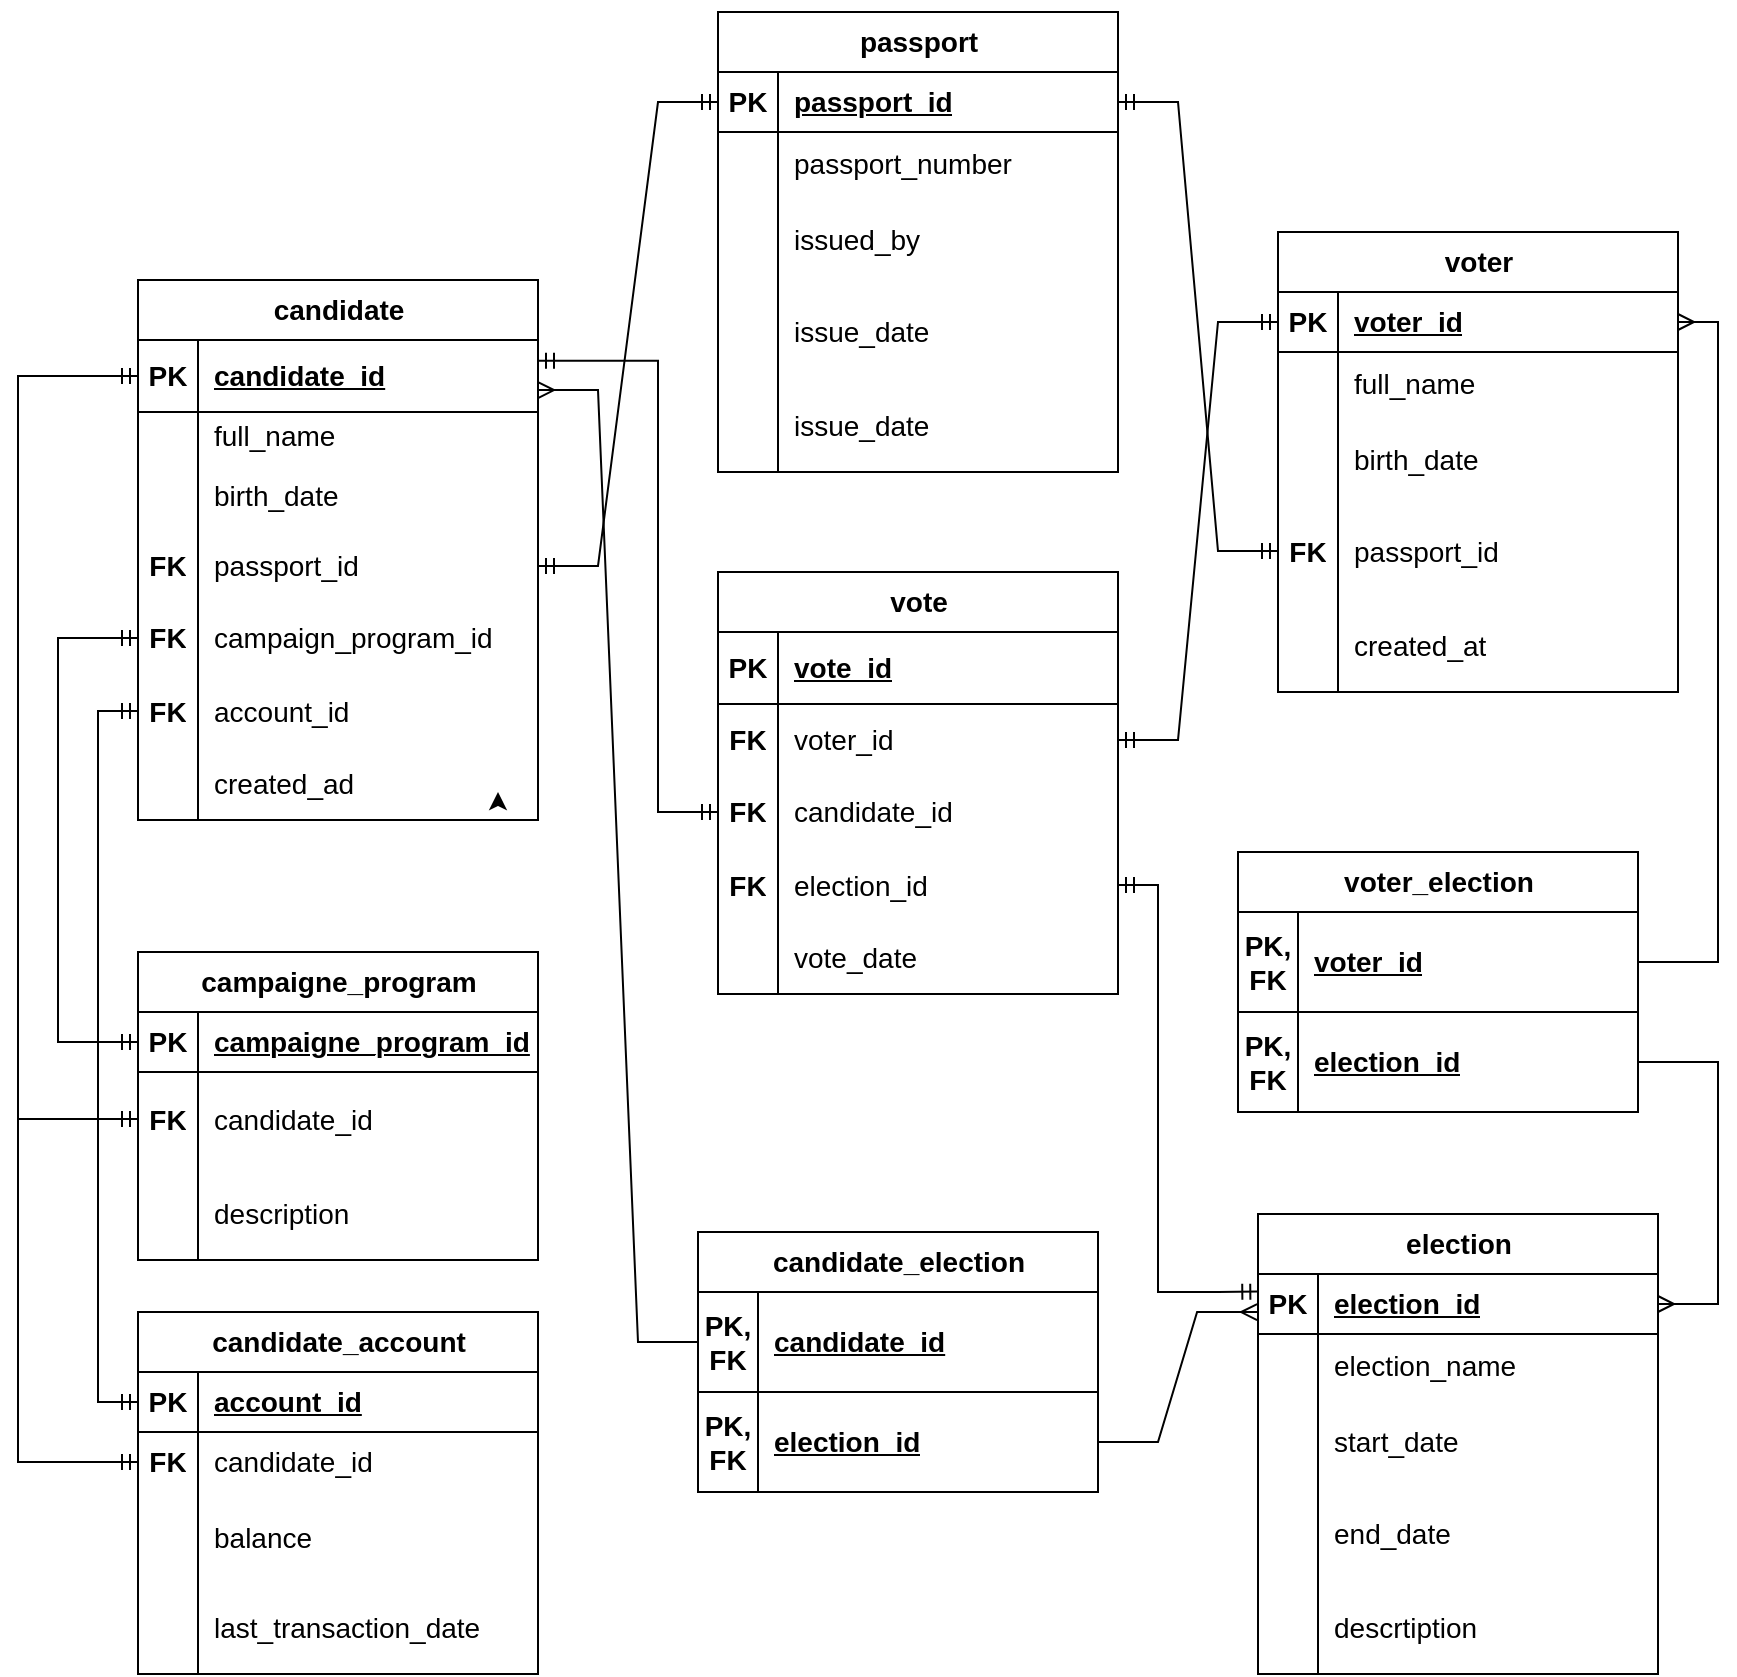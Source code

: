 <mxfile version="24.7.17">
  <diagram id="R2lEEEUBdFMjLlhIrx00" name="Page-1">
    <mxGraphModel dx="660" dy="2021" grid="1" gridSize="10" guides="1" tooltips="1" connect="1" arrows="1" fold="1" page="1" pageScale="1" pageWidth="850" pageHeight="1100" math="0" shadow="0" extFonts="Permanent Marker^https://fonts.googleapis.com/css?family=Permanent+Marker">
      <root>
        <mxCell id="0" />
        <mxCell id="1" parent="0" />
        <mxCell id="mMuU6AeCFljT9v9YqjPp-1" value="&lt;p&gt;&lt;font face=&quot;Helvetica&quot; style=&quot;font-size: 14px;&quot;&gt;passport&lt;/font&gt;&lt;/p&gt;" style="shape=table;startSize=30;container=1;collapsible=1;childLayout=tableLayout;fixedRows=0;rowLines=0;fontStyle=1;align=center;resizeLast=1;html=1;movable=1;resizable=1;rotatable=1;deletable=1;editable=1;locked=0;connectable=1;" vertex="1" parent="1">
          <mxGeometry x="370" y="-10" width="200" height="230" as="geometry" />
        </mxCell>
        <mxCell id="mMuU6AeCFljT9v9YqjPp-2" value="" style="shape=tableRow;horizontal=0;startSize=0;swimlaneHead=0;swimlaneBody=0;fillColor=none;collapsible=0;dropTarget=0;points=[[0,0.5],[1,0.5]];portConstraint=eastwest;top=0;left=0;right=0;bottom=1;movable=1;resizable=1;rotatable=1;deletable=1;editable=1;locked=0;connectable=1;" vertex="1" parent="mMuU6AeCFljT9v9YqjPp-1">
          <mxGeometry y="30" width="200" height="30" as="geometry" />
        </mxCell>
        <mxCell id="mMuU6AeCFljT9v9YqjPp-3" value="&lt;font style=&quot;font-size: 14px;&quot;&gt;PK&lt;/font&gt;" style="shape=partialRectangle;connectable=1;fillColor=none;top=0;left=0;bottom=0;right=0;fontStyle=1;overflow=hidden;whiteSpace=wrap;html=1;movable=1;resizable=1;rotatable=1;deletable=1;editable=1;locked=0;" vertex="1" parent="mMuU6AeCFljT9v9YqjPp-2">
          <mxGeometry width="30" height="30" as="geometry">
            <mxRectangle width="30" height="30" as="alternateBounds" />
          </mxGeometry>
        </mxCell>
        <mxCell id="mMuU6AeCFljT9v9YqjPp-4" value="&lt;font style=&quot;font-size: 14px;&quot;&gt;passport_id&lt;/font&gt;" style="shape=partialRectangle;connectable=1;fillColor=none;top=0;left=0;bottom=0;right=0;align=left;spacingLeft=6;fontStyle=5;overflow=hidden;whiteSpace=wrap;html=1;movable=1;resizable=1;rotatable=1;deletable=1;editable=1;locked=0;" vertex="1" parent="mMuU6AeCFljT9v9YqjPp-2">
          <mxGeometry x="30" width="170" height="30" as="geometry">
            <mxRectangle width="170" height="30" as="alternateBounds" />
          </mxGeometry>
        </mxCell>
        <mxCell id="mMuU6AeCFljT9v9YqjPp-5" value="" style="shape=tableRow;horizontal=0;startSize=0;swimlaneHead=0;swimlaneBody=0;fillColor=none;collapsible=0;dropTarget=0;points=[[0,0.5],[1,0.5]];portConstraint=eastwest;top=0;left=0;right=0;bottom=0;movable=1;resizable=1;rotatable=1;deletable=1;editable=1;locked=0;connectable=1;" vertex="1" parent="mMuU6AeCFljT9v9YqjPp-1">
          <mxGeometry y="60" width="200" height="31" as="geometry" />
        </mxCell>
        <mxCell id="mMuU6AeCFljT9v9YqjPp-6" value="" style="shape=partialRectangle;connectable=1;fillColor=none;top=0;left=0;bottom=0;right=0;editable=1;overflow=hidden;whiteSpace=wrap;html=1;movable=1;resizable=1;rotatable=1;deletable=1;locked=0;" vertex="1" parent="mMuU6AeCFljT9v9YqjPp-5">
          <mxGeometry width="30" height="31" as="geometry">
            <mxRectangle width="30" height="31" as="alternateBounds" />
          </mxGeometry>
        </mxCell>
        <mxCell id="mMuU6AeCFljT9v9YqjPp-7" value="&lt;font style=&quot;font-size: 14px;&quot;&gt;passport_number&lt;/font&gt;" style="shape=partialRectangle;connectable=1;fillColor=none;top=0;left=0;bottom=0;right=0;align=left;spacingLeft=6;overflow=hidden;whiteSpace=wrap;html=1;movable=1;resizable=1;rotatable=1;deletable=1;editable=1;locked=0;" vertex="1" parent="mMuU6AeCFljT9v9YqjPp-5">
          <mxGeometry x="30" width="170" height="31" as="geometry">
            <mxRectangle width="170" height="31" as="alternateBounds" />
          </mxGeometry>
        </mxCell>
        <mxCell id="mMuU6AeCFljT9v9YqjPp-8" value="" style="shape=tableRow;horizontal=0;startSize=0;swimlaneHead=0;swimlaneBody=0;fillColor=none;collapsible=0;dropTarget=0;points=[[0,0.5],[1,0.5]];portConstraint=eastwest;top=0;left=0;right=0;bottom=0;movable=1;resizable=1;rotatable=1;deletable=1;editable=1;locked=0;connectable=1;" vertex="1" parent="mMuU6AeCFljT9v9YqjPp-1">
          <mxGeometry y="91" width="200" height="45" as="geometry" />
        </mxCell>
        <mxCell id="mMuU6AeCFljT9v9YqjPp-9" value="" style="shape=partialRectangle;connectable=1;fillColor=none;top=0;left=0;bottom=0;right=0;editable=1;overflow=hidden;whiteSpace=wrap;html=1;movable=1;resizable=1;rotatable=1;deletable=1;locked=0;" vertex="1" parent="mMuU6AeCFljT9v9YqjPp-8">
          <mxGeometry width="30" height="45" as="geometry">
            <mxRectangle width="30" height="45" as="alternateBounds" />
          </mxGeometry>
        </mxCell>
        <mxCell id="mMuU6AeCFljT9v9YqjPp-10" value="&lt;font style=&quot;font-size: 14px;&quot;&gt;issued_by&lt;/font&gt;" style="shape=partialRectangle;connectable=1;fillColor=none;top=0;left=0;bottom=0;right=0;align=left;spacingLeft=6;overflow=hidden;whiteSpace=wrap;html=1;movable=1;resizable=1;rotatable=1;deletable=1;editable=1;locked=0;" vertex="1" parent="mMuU6AeCFljT9v9YqjPp-8">
          <mxGeometry x="30" width="170" height="45" as="geometry">
            <mxRectangle width="170" height="45" as="alternateBounds" />
          </mxGeometry>
        </mxCell>
        <mxCell id="mMuU6AeCFljT9v9YqjPp-11" value="" style="shape=tableRow;horizontal=0;startSize=0;swimlaneHead=0;swimlaneBody=0;fillColor=none;collapsible=0;dropTarget=0;points=[[0,0.5],[1,0.5]];portConstraint=eastwest;top=0;left=0;right=0;bottom=0;movable=1;resizable=1;rotatable=1;deletable=1;editable=1;locked=0;connectable=1;" vertex="1" parent="mMuU6AeCFljT9v9YqjPp-1">
          <mxGeometry y="136" width="200" height="47" as="geometry" />
        </mxCell>
        <mxCell id="mMuU6AeCFljT9v9YqjPp-12" value="" style="shape=partialRectangle;connectable=1;fillColor=none;top=0;left=0;bottom=0;right=0;editable=1;overflow=hidden;whiteSpace=wrap;html=1;movable=1;resizable=1;rotatable=1;deletable=1;locked=0;" vertex="1" parent="mMuU6AeCFljT9v9YqjPp-11">
          <mxGeometry width="30" height="47" as="geometry">
            <mxRectangle width="30" height="47" as="alternateBounds" />
          </mxGeometry>
        </mxCell>
        <mxCell id="mMuU6AeCFljT9v9YqjPp-13" value="&lt;font style=&quot;font-size: 14px;&quot;&gt;issue_date&lt;/font&gt;" style="shape=partialRectangle;connectable=1;fillColor=none;top=0;left=0;bottom=0;right=0;align=left;spacingLeft=6;overflow=hidden;whiteSpace=wrap;html=1;movable=1;resizable=1;rotatable=1;deletable=1;editable=1;locked=0;" vertex="1" parent="mMuU6AeCFljT9v9YqjPp-11">
          <mxGeometry x="30" width="170" height="47" as="geometry">
            <mxRectangle width="170" height="47" as="alternateBounds" />
          </mxGeometry>
        </mxCell>
        <mxCell id="mMuU6AeCFljT9v9YqjPp-175" value="" style="shape=tableRow;horizontal=0;startSize=0;swimlaneHead=0;swimlaneBody=0;fillColor=none;collapsible=0;dropTarget=0;points=[[0,0.5],[1,0.5]];portConstraint=eastwest;top=0;left=0;right=0;bottom=0;movable=1;resizable=1;rotatable=1;deletable=1;editable=1;locked=0;connectable=1;" vertex="1" parent="mMuU6AeCFljT9v9YqjPp-1">
          <mxGeometry y="183" width="200" height="47" as="geometry" />
        </mxCell>
        <mxCell id="mMuU6AeCFljT9v9YqjPp-176" value="" style="shape=partialRectangle;connectable=1;fillColor=none;top=0;left=0;bottom=0;right=0;editable=1;overflow=hidden;whiteSpace=wrap;html=1;movable=1;resizable=1;rotatable=1;deletable=1;locked=0;" vertex="1" parent="mMuU6AeCFljT9v9YqjPp-175">
          <mxGeometry width="30" height="47" as="geometry">
            <mxRectangle width="30" height="47" as="alternateBounds" />
          </mxGeometry>
        </mxCell>
        <mxCell id="mMuU6AeCFljT9v9YqjPp-177" value="&lt;font style=&quot;font-size: 14px;&quot;&gt;issue_date&lt;/font&gt;" style="shape=partialRectangle;connectable=1;fillColor=none;top=0;left=0;bottom=0;right=0;align=left;spacingLeft=6;overflow=hidden;whiteSpace=wrap;html=1;movable=1;resizable=1;rotatable=1;deletable=1;editable=1;locked=0;" vertex="1" parent="mMuU6AeCFljT9v9YqjPp-175">
          <mxGeometry x="30" width="170" height="47" as="geometry">
            <mxRectangle width="170" height="47" as="alternateBounds" />
          </mxGeometry>
        </mxCell>
        <mxCell id="mMuU6AeCFljT9v9YqjPp-174" style="edgeStyle=orthogonalEdgeStyle;rounded=0;orthogonalLoop=1;jettySize=auto;html=1;exitX=1;exitY=0.75;exitDx=0;exitDy=0;entryX=1;entryY=0.5;entryDx=0;entryDy=0;" edge="1" parent="1">
          <mxGeometry relative="1" as="geometry">
            <mxPoint x="260" y="385" as="sourcePoint" />
            <mxPoint x="260" y="380" as="targetPoint" />
          </mxGeometry>
        </mxCell>
        <mxCell id="mMuU6AeCFljT9v9YqjPp-178" value="&lt;p&gt;&lt;font face=&quot;Helvetica&quot; style=&quot;font-size: 14px;&quot;&gt;candidate&lt;/font&gt;&lt;/p&gt;" style="shape=table;startSize=30;container=1;collapsible=1;childLayout=tableLayout;fixedRows=0;rowLines=0;fontStyle=1;align=center;resizeLast=1;html=1;movable=1;resizable=1;rotatable=1;deletable=1;editable=1;locked=0;connectable=1;" vertex="1" parent="1">
          <mxGeometry x="80" y="124" width="200" height="270" as="geometry" />
        </mxCell>
        <mxCell id="mMuU6AeCFljT9v9YqjPp-179" value="" style="shape=tableRow;horizontal=0;startSize=0;swimlaneHead=0;swimlaneBody=0;fillColor=none;collapsible=0;dropTarget=0;points=[[0,0.5],[1,0.5]];portConstraint=eastwest;top=0;left=0;right=0;bottom=1;movable=1;resizable=1;rotatable=1;deletable=1;editable=1;locked=0;connectable=1;" vertex="1" parent="mMuU6AeCFljT9v9YqjPp-178">
          <mxGeometry y="30" width="200" height="36" as="geometry" />
        </mxCell>
        <mxCell id="mMuU6AeCFljT9v9YqjPp-180" value="&lt;font style=&quot;font-size: 14px;&quot;&gt;PK&lt;/font&gt;" style="shape=partialRectangle;connectable=1;fillColor=none;top=0;left=0;bottom=0;right=0;fontStyle=1;overflow=hidden;whiteSpace=wrap;html=1;movable=1;resizable=1;rotatable=1;deletable=1;editable=1;locked=0;" vertex="1" parent="mMuU6AeCFljT9v9YqjPp-179">
          <mxGeometry width="30" height="36" as="geometry">
            <mxRectangle width="30" height="36" as="alternateBounds" />
          </mxGeometry>
        </mxCell>
        <mxCell id="mMuU6AeCFljT9v9YqjPp-181" value="&lt;font style=&quot;font-size: 14px;&quot;&gt;candidate_id&lt;/font&gt;" style="shape=partialRectangle;connectable=1;fillColor=none;top=0;left=0;bottom=0;right=0;align=left;spacingLeft=6;fontStyle=5;overflow=hidden;whiteSpace=wrap;html=1;movable=1;resizable=1;rotatable=1;deletable=1;editable=1;locked=0;" vertex="1" parent="mMuU6AeCFljT9v9YqjPp-179">
          <mxGeometry x="30" width="170" height="36" as="geometry">
            <mxRectangle width="170" height="36" as="alternateBounds" />
          </mxGeometry>
        </mxCell>
        <mxCell id="mMuU6AeCFljT9v9YqjPp-182" value="" style="shape=tableRow;horizontal=0;startSize=0;swimlaneHead=0;swimlaneBody=0;fillColor=none;collapsible=0;dropTarget=0;points=[[0,0.5],[1,0.5]];portConstraint=eastwest;top=0;left=0;right=0;bottom=0;movable=1;resizable=1;rotatable=1;deletable=1;editable=1;locked=0;connectable=1;" vertex="1" parent="mMuU6AeCFljT9v9YqjPp-178">
          <mxGeometry y="66" width="200" height="24" as="geometry" />
        </mxCell>
        <mxCell id="mMuU6AeCFljT9v9YqjPp-183" value="" style="shape=partialRectangle;connectable=1;fillColor=none;top=0;left=0;bottom=0;right=0;editable=1;overflow=hidden;whiteSpace=wrap;html=1;movable=1;resizable=1;rotatable=1;deletable=1;locked=0;" vertex="1" parent="mMuU6AeCFljT9v9YqjPp-182">
          <mxGeometry width="30" height="24" as="geometry">
            <mxRectangle width="30" height="24" as="alternateBounds" />
          </mxGeometry>
        </mxCell>
        <mxCell id="mMuU6AeCFljT9v9YqjPp-184" value="&lt;font style=&quot;font-size: 14px;&quot;&gt;full_name&lt;/font&gt;" style="shape=partialRectangle;connectable=1;fillColor=none;top=0;left=0;bottom=0;right=0;align=left;spacingLeft=6;overflow=hidden;whiteSpace=wrap;html=1;movable=1;resizable=1;rotatable=1;deletable=1;editable=1;locked=0;" vertex="1" parent="mMuU6AeCFljT9v9YqjPp-182">
          <mxGeometry x="30" width="170" height="24" as="geometry">
            <mxRectangle width="170" height="24" as="alternateBounds" />
          </mxGeometry>
        </mxCell>
        <mxCell id="mMuU6AeCFljT9v9YqjPp-185" value="" style="shape=tableRow;horizontal=0;startSize=0;swimlaneHead=0;swimlaneBody=0;fillColor=none;collapsible=0;dropTarget=0;points=[[0,0.5],[1,0.5]];portConstraint=eastwest;top=0;left=0;right=0;bottom=0;movable=1;resizable=1;rotatable=1;deletable=1;editable=1;locked=0;connectable=1;" vertex="1" parent="mMuU6AeCFljT9v9YqjPp-178">
          <mxGeometry y="90" width="200" height="35" as="geometry" />
        </mxCell>
        <mxCell id="mMuU6AeCFljT9v9YqjPp-186" value="" style="shape=partialRectangle;connectable=1;fillColor=none;top=0;left=0;bottom=0;right=0;editable=1;overflow=hidden;whiteSpace=wrap;html=1;movable=1;resizable=1;rotatable=1;deletable=1;locked=0;" vertex="1" parent="mMuU6AeCFljT9v9YqjPp-185">
          <mxGeometry width="30" height="35" as="geometry">
            <mxRectangle width="30" height="35" as="alternateBounds" />
          </mxGeometry>
        </mxCell>
        <mxCell id="mMuU6AeCFljT9v9YqjPp-187" value="&lt;font style=&quot;font-size: 14px;&quot;&gt;birth_date&lt;/font&gt;" style="shape=partialRectangle;connectable=1;fillColor=none;top=0;left=0;bottom=0;right=0;align=left;spacingLeft=6;overflow=hidden;whiteSpace=wrap;html=1;movable=1;resizable=1;rotatable=1;deletable=1;editable=1;locked=0;" vertex="1" parent="mMuU6AeCFljT9v9YqjPp-185">
          <mxGeometry x="30" width="170" height="35" as="geometry">
            <mxRectangle width="170" height="35" as="alternateBounds" />
          </mxGeometry>
        </mxCell>
        <mxCell id="mMuU6AeCFljT9v9YqjPp-188" value="" style="shape=tableRow;horizontal=0;startSize=0;swimlaneHead=0;swimlaneBody=0;fillColor=none;collapsible=0;dropTarget=0;points=[[0,0.5],[1,0.5]];portConstraint=eastwest;top=0;left=0;right=0;bottom=0;movable=1;resizable=1;rotatable=1;deletable=1;editable=1;locked=0;connectable=1;" vertex="1" parent="mMuU6AeCFljT9v9YqjPp-178">
          <mxGeometry y="125" width="200" height="36" as="geometry" />
        </mxCell>
        <mxCell id="mMuU6AeCFljT9v9YqjPp-189" value="&lt;span style=&quot;font-size: 14px; font-weight: 700;&quot;&gt;FK&lt;/span&gt;" style="shape=partialRectangle;connectable=1;fillColor=none;top=0;left=0;bottom=0;right=0;editable=1;overflow=hidden;whiteSpace=wrap;html=1;movable=1;resizable=1;rotatable=1;deletable=1;locked=0;" vertex="1" parent="mMuU6AeCFljT9v9YqjPp-188">
          <mxGeometry width="30" height="36" as="geometry">
            <mxRectangle width="30" height="36" as="alternateBounds" />
          </mxGeometry>
        </mxCell>
        <mxCell id="mMuU6AeCFljT9v9YqjPp-190" value="&lt;font style=&quot;font-size: 14px;&quot;&gt;passport_id&lt;/font&gt;" style="shape=partialRectangle;connectable=1;fillColor=none;top=0;left=0;bottom=0;right=0;align=left;spacingLeft=6;overflow=hidden;whiteSpace=wrap;html=1;movable=1;resizable=1;rotatable=1;deletable=1;editable=1;locked=0;" vertex="1" parent="mMuU6AeCFljT9v9YqjPp-188">
          <mxGeometry x="30" width="170" height="36" as="geometry">
            <mxRectangle width="170" height="36" as="alternateBounds" />
          </mxGeometry>
        </mxCell>
        <mxCell id="mMuU6AeCFljT9v9YqjPp-191" value="" style="shape=tableRow;horizontal=0;startSize=0;swimlaneHead=0;swimlaneBody=0;fillColor=none;collapsible=0;dropTarget=0;points=[[0,0.5],[1,0.5]];portConstraint=eastwest;top=0;left=0;right=0;bottom=0;movable=1;resizable=1;rotatable=1;deletable=1;editable=1;locked=0;connectable=1;" vertex="1" parent="mMuU6AeCFljT9v9YqjPp-178">
          <mxGeometry y="161" width="200" height="36" as="geometry" />
        </mxCell>
        <mxCell id="mMuU6AeCFljT9v9YqjPp-192" value="&lt;span style=&quot;font-size: 14px; font-weight: 700;&quot;&gt;FK&lt;/span&gt;" style="shape=partialRectangle;connectable=1;fillColor=none;top=0;left=0;bottom=0;right=0;editable=1;overflow=hidden;whiteSpace=wrap;html=1;movable=1;resizable=1;rotatable=1;deletable=1;locked=0;" vertex="1" parent="mMuU6AeCFljT9v9YqjPp-191">
          <mxGeometry width="30" height="36" as="geometry">
            <mxRectangle width="30" height="36" as="alternateBounds" />
          </mxGeometry>
        </mxCell>
        <mxCell id="mMuU6AeCFljT9v9YqjPp-193" value="&lt;font style=&quot;font-size: 14px;&quot;&gt;campaign_program_id&lt;/font&gt;" style="shape=partialRectangle;connectable=1;fillColor=none;top=0;left=0;bottom=0;right=0;align=left;spacingLeft=6;overflow=hidden;whiteSpace=wrap;html=1;movable=1;resizable=1;rotatable=1;deletable=1;editable=1;locked=0;" vertex="1" parent="mMuU6AeCFljT9v9YqjPp-191">
          <mxGeometry x="30" width="170" height="36" as="geometry">
            <mxRectangle width="170" height="36" as="alternateBounds" />
          </mxGeometry>
        </mxCell>
        <mxCell id="mMuU6AeCFljT9v9YqjPp-194" value="" style="shape=tableRow;horizontal=0;startSize=0;swimlaneHead=0;swimlaneBody=0;fillColor=none;collapsible=0;dropTarget=0;points=[[0,0.5],[1,0.5]];portConstraint=eastwest;top=0;left=0;right=0;bottom=0;movable=1;resizable=1;rotatable=1;deletable=1;editable=1;locked=0;connectable=1;" vertex="1" parent="mMuU6AeCFljT9v9YqjPp-178">
          <mxGeometry y="197" width="200" height="37" as="geometry" />
        </mxCell>
        <mxCell id="mMuU6AeCFljT9v9YqjPp-195" value="&lt;span style=&quot;font-size: 14px; font-weight: 700;&quot;&gt;FK&lt;/span&gt;" style="shape=partialRectangle;connectable=1;fillColor=none;top=0;left=0;bottom=0;right=0;editable=1;overflow=hidden;whiteSpace=wrap;html=1;movable=1;resizable=1;rotatable=1;deletable=1;locked=0;" vertex="1" parent="mMuU6AeCFljT9v9YqjPp-194">
          <mxGeometry width="30" height="37" as="geometry">
            <mxRectangle width="30" height="37" as="alternateBounds" />
          </mxGeometry>
        </mxCell>
        <mxCell id="mMuU6AeCFljT9v9YqjPp-196" value="&lt;font style=&quot;font-size: 14px;&quot;&gt;account_id&lt;/font&gt;" style="shape=partialRectangle;connectable=1;fillColor=none;top=0;left=0;bottom=0;right=0;align=left;spacingLeft=6;overflow=hidden;whiteSpace=wrap;html=1;movable=1;resizable=1;rotatable=1;deletable=1;editable=1;locked=0;" vertex="1" parent="mMuU6AeCFljT9v9YqjPp-194">
          <mxGeometry x="30" width="170" height="37" as="geometry">
            <mxRectangle width="170" height="37" as="alternateBounds" />
          </mxGeometry>
        </mxCell>
        <mxCell id="mMuU6AeCFljT9v9YqjPp-197" value="" style="shape=tableRow;horizontal=0;startSize=0;swimlaneHead=0;swimlaneBody=0;fillColor=none;collapsible=0;dropTarget=0;points=[[0,0.5],[1,0.5]];portConstraint=eastwest;top=0;left=0;right=0;bottom=0;movable=1;resizable=1;rotatable=1;deletable=1;editable=1;locked=0;connectable=1;" vertex="1" parent="mMuU6AeCFljT9v9YqjPp-178">
          <mxGeometry y="234" width="200" height="36" as="geometry" />
        </mxCell>
        <mxCell id="mMuU6AeCFljT9v9YqjPp-198" value="" style="shape=partialRectangle;connectable=1;fillColor=none;top=0;left=0;bottom=0;right=0;editable=1;overflow=hidden;whiteSpace=wrap;html=1;movable=1;resizable=1;rotatable=1;deletable=1;locked=0;" vertex="1" parent="mMuU6AeCFljT9v9YqjPp-197">
          <mxGeometry width="30" height="36" as="geometry">
            <mxRectangle width="30" height="36" as="alternateBounds" />
          </mxGeometry>
        </mxCell>
        <mxCell id="mMuU6AeCFljT9v9YqjPp-199" value="&lt;font style=&quot;font-size: 14px;&quot;&gt;created_ad&lt;/font&gt;" style="shape=partialRectangle;connectable=1;fillColor=none;top=0;left=0;bottom=0;right=0;align=left;spacingLeft=6;overflow=hidden;whiteSpace=wrap;html=1;movable=1;resizable=1;rotatable=1;deletable=1;editable=1;locked=0;" vertex="1" parent="mMuU6AeCFljT9v9YqjPp-197">
          <mxGeometry x="30" width="170" height="36" as="geometry">
            <mxRectangle width="170" height="36" as="alternateBounds" />
          </mxGeometry>
        </mxCell>
        <mxCell id="mMuU6AeCFljT9v9YqjPp-244" value="&lt;p&gt;&lt;font face=&quot;Helvetica&quot; style=&quot;font-size: 14px;&quot;&gt;voter&lt;/font&gt;&lt;/p&gt;" style="shape=table;startSize=30;container=1;collapsible=1;childLayout=tableLayout;fixedRows=0;rowLines=0;fontStyle=1;align=center;resizeLast=1;html=1;movable=1;resizable=1;rotatable=1;deletable=1;editable=1;locked=0;connectable=1;" vertex="1" parent="1">
          <mxGeometry x="650" y="100" width="200" height="230" as="geometry" />
        </mxCell>
        <mxCell id="mMuU6AeCFljT9v9YqjPp-245" value="" style="shape=tableRow;horizontal=0;startSize=0;swimlaneHead=0;swimlaneBody=0;fillColor=none;collapsible=0;dropTarget=0;points=[[0,0.5],[1,0.5]];portConstraint=eastwest;top=0;left=0;right=0;bottom=1;movable=1;resizable=1;rotatable=1;deletable=1;editable=1;locked=0;connectable=1;" vertex="1" parent="mMuU6AeCFljT9v9YqjPp-244">
          <mxGeometry y="30" width="200" height="30" as="geometry" />
        </mxCell>
        <mxCell id="mMuU6AeCFljT9v9YqjPp-246" value="&lt;font style=&quot;font-size: 14px;&quot;&gt;PK&lt;/font&gt;" style="shape=partialRectangle;connectable=1;fillColor=none;top=0;left=0;bottom=0;right=0;fontStyle=1;overflow=hidden;whiteSpace=wrap;html=1;movable=1;resizable=1;rotatable=1;deletable=1;editable=1;locked=0;" vertex="1" parent="mMuU6AeCFljT9v9YqjPp-245">
          <mxGeometry width="30" height="30" as="geometry">
            <mxRectangle width="30" height="30" as="alternateBounds" />
          </mxGeometry>
        </mxCell>
        <mxCell id="mMuU6AeCFljT9v9YqjPp-247" value="&lt;font style=&quot;font-size: 14px;&quot;&gt;voter_id&lt;/font&gt;" style="shape=partialRectangle;connectable=1;fillColor=none;top=0;left=0;bottom=0;right=0;align=left;spacingLeft=6;fontStyle=5;overflow=hidden;whiteSpace=wrap;html=1;movable=1;resizable=1;rotatable=1;deletable=1;editable=1;locked=0;" vertex="1" parent="mMuU6AeCFljT9v9YqjPp-245">
          <mxGeometry x="30" width="170" height="30" as="geometry">
            <mxRectangle width="170" height="30" as="alternateBounds" />
          </mxGeometry>
        </mxCell>
        <mxCell id="mMuU6AeCFljT9v9YqjPp-248" value="" style="shape=tableRow;horizontal=0;startSize=0;swimlaneHead=0;swimlaneBody=0;fillColor=none;collapsible=0;dropTarget=0;points=[[0,0.5],[1,0.5]];portConstraint=eastwest;top=0;left=0;right=0;bottom=0;movable=1;resizable=1;rotatable=1;deletable=1;editable=1;locked=0;connectable=1;" vertex="1" parent="mMuU6AeCFljT9v9YqjPp-244">
          <mxGeometry y="60" width="200" height="31" as="geometry" />
        </mxCell>
        <mxCell id="mMuU6AeCFljT9v9YqjPp-249" value="" style="shape=partialRectangle;connectable=1;fillColor=none;top=0;left=0;bottom=0;right=0;editable=1;overflow=hidden;whiteSpace=wrap;html=1;movable=1;resizable=1;rotatable=1;deletable=1;locked=0;" vertex="1" parent="mMuU6AeCFljT9v9YqjPp-248">
          <mxGeometry width="30" height="31" as="geometry">
            <mxRectangle width="30" height="31" as="alternateBounds" />
          </mxGeometry>
        </mxCell>
        <mxCell id="mMuU6AeCFljT9v9YqjPp-250" value="&lt;font style=&quot;font-size: 14px;&quot;&gt;full_name&lt;/font&gt;" style="shape=partialRectangle;connectable=1;fillColor=none;top=0;left=0;bottom=0;right=0;align=left;spacingLeft=6;overflow=hidden;whiteSpace=wrap;html=1;movable=1;resizable=1;rotatable=1;deletable=1;editable=1;locked=0;" vertex="1" parent="mMuU6AeCFljT9v9YqjPp-248">
          <mxGeometry x="30" width="170" height="31" as="geometry">
            <mxRectangle width="170" height="31" as="alternateBounds" />
          </mxGeometry>
        </mxCell>
        <mxCell id="mMuU6AeCFljT9v9YqjPp-251" value="" style="shape=tableRow;horizontal=0;startSize=0;swimlaneHead=0;swimlaneBody=0;fillColor=none;collapsible=0;dropTarget=0;points=[[0,0.5],[1,0.5]];portConstraint=eastwest;top=0;left=0;right=0;bottom=0;movable=1;resizable=1;rotatable=1;deletable=1;editable=1;locked=0;connectable=1;" vertex="1" parent="mMuU6AeCFljT9v9YqjPp-244">
          <mxGeometry y="91" width="200" height="45" as="geometry" />
        </mxCell>
        <mxCell id="mMuU6AeCFljT9v9YqjPp-252" value="" style="shape=partialRectangle;connectable=1;fillColor=none;top=0;left=0;bottom=0;right=0;editable=1;overflow=hidden;whiteSpace=wrap;html=1;movable=1;resizable=1;rotatable=1;deletable=1;locked=0;" vertex="1" parent="mMuU6AeCFljT9v9YqjPp-251">
          <mxGeometry width="30" height="45" as="geometry">
            <mxRectangle width="30" height="45" as="alternateBounds" />
          </mxGeometry>
        </mxCell>
        <mxCell id="mMuU6AeCFljT9v9YqjPp-253" value="&lt;font style=&quot;font-size: 14px;&quot;&gt;birth_date&lt;/font&gt;" style="shape=partialRectangle;connectable=1;fillColor=none;top=0;left=0;bottom=0;right=0;align=left;spacingLeft=6;overflow=hidden;whiteSpace=wrap;html=1;movable=1;resizable=1;rotatable=1;deletable=1;editable=1;locked=0;" vertex="1" parent="mMuU6AeCFljT9v9YqjPp-251">
          <mxGeometry x="30" width="170" height="45" as="geometry">
            <mxRectangle width="170" height="45" as="alternateBounds" />
          </mxGeometry>
        </mxCell>
        <mxCell id="mMuU6AeCFljT9v9YqjPp-254" value="" style="shape=tableRow;horizontal=0;startSize=0;swimlaneHead=0;swimlaneBody=0;fillColor=none;collapsible=0;dropTarget=0;points=[[0,0.5],[1,0.5]];portConstraint=eastwest;top=0;left=0;right=0;bottom=0;movable=1;resizable=1;rotatable=1;deletable=1;editable=1;locked=0;connectable=1;" vertex="1" parent="mMuU6AeCFljT9v9YqjPp-244">
          <mxGeometry y="136" width="200" height="47" as="geometry" />
        </mxCell>
        <mxCell id="mMuU6AeCFljT9v9YqjPp-255" value="&lt;span style=&quot;font-size: 14px; font-weight: 700;&quot;&gt;FK&lt;/span&gt;" style="shape=partialRectangle;connectable=1;fillColor=none;top=0;left=0;bottom=0;right=0;editable=1;overflow=hidden;whiteSpace=wrap;html=1;movable=1;resizable=1;rotatable=1;deletable=1;locked=0;" vertex="1" parent="mMuU6AeCFljT9v9YqjPp-254">
          <mxGeometry width="30" height="47" as="geometry">
            <mxRectangle width="30" height="47" as="alternateBounds" />
          </mxGeometry>
        </mxCell>
        <mxCell id="mMuU6AeCFljT9v9YqjPp-256" value="&lt;font style=&quot;font-size: 14px;&quot;&gt;passport_id&lt;/font&gt;" style="shape=partialRectangle;connectable=1;fillColor=none;top=0;left=0;bottom=0;right=0;align=left;spacingLeft=6;overflow=hidden;whiteSpace=wrap;html=1;movable=1;resizable=1;rotatable=1;deletable=1;editable=1;locked=0;" vertex="1" parent="mMuU6AeCFljT9v9YqjPp-254">
          <mxGeometry x="30" width="170" height="47" as="geometry">
            <mxRectangle width="170" height="47" as="alternateBounds" />
          </mxGeometry>
        </mxCell>
        <mxCell id="mMuU6AeCFljT9v9YqjPp-257" value="" style="shape=tableRow;horizontal=0;startSize=0;swimlaneHead=0;swimlaneBody=0;fillColor=none;collapsible=0;dropTarget=0;points=[[0,0.5],[1,0.5]];portConstraint=eastwest;top=0;left=0;right=0;bottom=0;movable=1;resizable=1;rotatable=1;deletable=1;editable=1;locked=0;connectable=1;" vertex="1" parent="mMuU6AeCFljT9v9YqjPp-244">
          <mxGeometry y="183" width="200" height="47" as="geometry" />
        </mxCell>
        <mxCell id="mMuU6AeCFljT9v9YqjPp-258" value="" style="shape=partialRectangle;connectable=1;fillColor=none;top=0;left=0;bottom=0;right=0;editable=1;overflow=hidden;whiteSpace=wrap;html=1;movable=1;resizable=1;rotatable=1;deletable=1;locked=0;" vertex="1" parent="mMuU6AeCFljT9v9YqjPp-257">
          <mxGeometry width="30" height="47" as="geometry">
            <mxRectangle width="30" height="47" as="alternateBounds" />
          </mxGeometry>
        </mxCell>
        <mxCell id="mMuU6AeCFljT9v9YqjPp-259" value="&lt;font style=&quot;font-size: 14px;&quot;&gt;created_at&lt;/font&gt;" style="shape=partialRectangle;connectable=1;fillColor=none;top=0;left=0;bottom=0;right=0;align=left;spacingLeft=6;overflow=hidden;whiteSpace=wrap;html=1;movable=1;resizable=1;rotatable=1;deletable=1;editable=1;locked=0;" vertex="1" parent="mMuU6AeCFljT9v9YqjPp-257">
          <mxGeometry x="30" width="170" height="47" as="geometry">
            <mxRectangle width="170" height="47" as="alternateBounds" />
          </mxGeometry>
        </mxCell>
        <mxCell id="mMuU6AeCFljT9v9YqjPp-260" value="" style="edgeStyle=entityRelationEdgeStyle;fontSize=12;html=1;endArrow=ERmandOne;startArrow=ERmandOne;rounded=0;exitX=1;exitY=0.5;exitDx=0;exitDy=0;entryX=0;entryY=0.5;entryDx=0;entryDy=0;" edge="1" parent="1" source="mMuU6AeCFljT9v9YqjPp-190" target="mMuU6AeCFljT9v9YqjPp-3">
          <mxGeometry width="100" height="100" relative="1" as="geometry">
            <mxPoint x="320" y="140" as="sourcePoint" />
            <mxPoint x="420" y="40" as="targetPoint" />
          </mxGeometry>
        </mxCell>
        <mxCell id="mMuU6AeCFljT9v9YqjPp-261" value="" style="edgeStyle=entityRelationEdgeStyle;fontSize=12;html=1;endArrow=ERmandOne;startArrow=ERmandOne;rounded=0;exitX=1;exitY=0.5;exitDx=0;exitDy=0;entryX=0;entryY=0.5;entryDx=0;entryDy=0;" edge="1" parent="1" source="mMuU6AeCFljT9v9YqjPp-4" target="mMuU6AeCFljT9v9YqjPp-255">
          <mxGeometry width="100" height="100" relative="1" as="geometry">
            <mxPoint x="280" y="183" as="sourcePoint" />
            <mxPoint x="350" y="105" as="targetPoint" />
          </mxGeometry>
        </mxCell>
        <mxCell id="mMuU6AeCFljT9v9YqjPp-291" value="&lt;p&gt;&lt;font face=&quot;Helvetica&quot; style=&quot;font-size: 14px;&quot;&gt;candidate_account&lt;/font&gt;&lt;/p&gt;" style="shape=table;startSize=30;container=1;collapsible=1;childLayout=tableLayout;fixedRows=0;rowLines=0;fontStyle=1;align=center;resizeLast=1;html=1;movable=1;resizable=1;rotatable=1;deletable=1;editable=1;locked=0;connectable=1;" vertex="1" parent="1">
          <mxGeometry x="80" y="640" width="200" height="181" as="geometry" />
        </mxCell>
        <mxCell id="mMuU6AeCFljT9v9YqjPp-292" value="" style="shape=tableRow;horizontal=0;startSize=0;swimlaneHead=0;swimlaneBody=0;fillColor=none;collapsible=0;dropTarget=0;points=[[0,0.5],[1,0.5]];portConstraint=eastwest;top=0;left=0;right=0;bottom=1;movable=1;resizable=1;rotatable=1;deletable=1;editable=1;locked=0;connectable=1;" vertex="1" parent="mMuU6AeCFljT9v9YqjPp-291">
          <mxGeometry y="30" width="200" height="30" as="geometry" />
        </mxCell>
        <mxCell id="mMuU6AeCFljT9v9YqjPp-293" value="&lt;font style=&quot;font-size: 14px;&quot;&gt;PK&lt;/font&gt;" style="shape=partialRectangle;connectable=1;fillColor=none;top=0;left=0;bottom=0;right=0;fontStyle=1;overflow=hidden;whiteSpace=wrap;html=1;movable=1;resizable=1;rotatable=1;deletable=1;editable=1;locked=0;" vertex="1" parent="mMuU6AeCFljT9v9YqjPp-292">
          <mxGeometry width="30" height="30" as="geometry">
            <mxRectangle width="30" height="30" as="alternateBounds" />
          </mxGeometry>
        </mxCell>
        <mxCell id="mMuU6AeCFljT9v9YqjPp-294" value="&lt;span style=&quot;font-size: 14px;&quot;&gt;account_id&lt;/span&gt;" style="shape=partialRectangle;connectable=1;fillColor=none;top=0;left=0;bottom=0;right=0;align=left;spacingLeft=6;fontStyle=5;overflow=hidden;whiteSpace=wrap;html=1;movable=1;resizable=1;rotatable=1;deletable=1;editable=1;locked=0;" vertex="1" parent="mMuU6AeCFljT9v9YqjPp-292">
          <mxGeometry x="30" width="170" height="30" as="geometry">
            <mxRectangle width="170" height="30" as="alternateBounds" />
          </mxGeometry>
        </mxCell>
        <mxCell id="mMuU6AeCFljT9v9YqjPp-295" value="" style="shape=tableRow;horizontal=0;startSize=0;swimlaneHead=0;swimlaneBody=0;fillColor=none;collapsible=0;dropTarget=0;points=[[0,0.5],[1,0.5]];portConstraint=eastwest;top=0;left=0;right=0;bottom=0;movable=1;resizable=1;rotatable=1;deletable=1;editable=1;locked=0;connectable=1;" vertex="1" parent="mMuU6AeCFljT9v9YqjPp-291">
          <mxGeometry y="60" width="200" height="30" as="geometry" />
        </mxCell>
        <mxCell id="mMuU6AeCFljT9v9YqjPp-296" value="&lt;span style=&quot;font-size: 14px; font-weight: 700;&quot;&gt;FK&lt;/span&gt;" style="shape=partialRectangle;connectable=1;fillColor=none;top=0;left=0;bottom=0;right=0;editable=1;overflow=hidden;whiteSpace=wrap;html=1;movable=1;resizable=1;rotatable=1;deletable=1;locked=0;" vertex="1" parent="mMuU6AeCFljT9v9YqjPp-295">
          <mxGeometry width="30" height="30" as="geometry">
            <mxRectangle width="30" height="30" as="alternateBounds" />
          </mxGeometry>
        </mxCell>
        <mxCell id="mMuU6AeCFljT9v9YqjPp-297" value="&lt;span style=&quot;font-size: 14px;&quot;&gt;candidate_id&lt;/span&gt;" style="shape=partialRectangle;connectable=1;fillColor=none;top=0;left=0;bottom=0;right=0;align=left;spacingLeft=6;overflow=hidden;whiteSpace=wrap;html=1;movable=1;resizable=1;rotatable=1;deletable=1;editable=1;locked=0;" vertex="1" parent="mMuU6AeCFljT9v9YqjPp-295">
          <mxGeometry x="30" width="170" height="30" as="geometry">
            <mxRectangle width="170" height="30" as="alternateBounds" />
          </mxGeometry>
        </mxCell>
        <mxCell id="mMuU6AeCFljT9v9YqjPp-298" value="" style="shape=tableRow;horizontal=0;startSize=0;swimlaneHead=0;swimlaneBody=0;fillColor=none;collapsible=0;dropTarget=0;points=[[0,0.5],[1,0.5]];portConstraint=eastwest;top=0;left=0;right=0;bottom=0;movable=1;resizable=1;rotatable=1;deletable=1;editable=1;locked=0;connectable=1;" vertex="1" parent="mMuU6AeCFljT9v9YqjPp-291">
          <mxGeometry y="90" width="200" height="45" as="geometry" />
        </mxCell>
        <mxCell id="mMuU6AeCFljT9v9YqjPp-299" value="" style="shape=partialRectangle;connectable=1;fillColor=none;top=0;left=0;bottom=0;right=0;editable=1;overflow=hidden;whiteSpace=wrap;html=1;movable=1;resizable=1;rotatable=1;deletable=1;locked=0;" vertex="1" parent="mMuU6AeCFljT9v9YqjPp-298">
          <mxGeometry width="30" height="45" as="geometry">
            <mxRectangle width="30" height="45" as="alternateBounds" />
          </mxGeometry>
        </mxCell>
        <mxCell id="mMuU6AeCFljT9v9YqjPp-300" value="&lt;font style=&quot;font-size: 14px;&quot;&gt;balance&lt;/font&gt;" style="shape=partialRectangle;connectable=1;fillColor=none;top=0;left=0;bottom=0;right=0;align=left;spacingLeft=6;overflow=hidden;whiteSpace=wrap;html=1;movable=1;resizable=1;rotatable=1;deletable=1;editable=1;locked=0;" vertex="1" parent="mMuU6AeCFljT9v9YqjPp-298">
          <mxGeometry x="30" width="170" height="45" as="geometry">
            <mxRectangle width="170" height="45" as="alternateBounds" />
          </mxGeometry>
        </mxCell>
        <mxCell id="mMuU6AeCFljT9v9YqjPp-301" value="" style="shape=tableRow;horizontal=0;startSize=0;swimlaneHead=0;swimlaneBody=0;fillColor=none;collapsible=0;dropTarget=0;points=[[0,0.5],[1,0.5]];portConstraint=eastwest;top=0;left=0;right=0;bottom=0;movable=1;resizable=1;rotatable=1;deletable=1;editable=1;locked=0;connectable=1;" vertex="1" parent="mMuU6AeCFljT9v9YqjPp-291">
          <mxGeometry y="135" width="200" height="46" as="geometry" />
        </mxCell>
        <mxCell id="mMuU6AeCFljT9v9YqjPp-302" value="" style="shape=partialRectangle;connectable=1;fillColor=none;top=0;left=0;bottom=0;right=0;editable=1;overflow=hidden;whiteSpace=wrap;html=1;movable=1;resizable=1;rotatable=1;deletable=1;locked=0;" vertex="1" parent="mMuU6AeCFljT9v9YqjPp-301">
          <mxGeometry width="30" height="46" as="geometry">
            <mxRectangle width="30" height="46" as="alternateBounds" />
          </mxGeometry>
        </mxCell>
        <mxCell id="mMuU6AeCFljT9v9YqjPp-303" value="&lt;font style=&quot;font-size: 14px;&quot;&gt;last_transaction_date&lt;/font&gt;" style="shape=partialRectangle;connectable=1;fillColor=none;top=0;left=0;bottom=0;right=0;align=left;spacingLeft=6;overflow=hidden;whiteSpace=wrap;html=1;movable=1;resizable=1;rotatable=1;deletable=1;editable=1;locked=0;" vertex="1" parent="mMuU6AeCFljT9v9YqjPp-301">
          <mxGeometry x="30" width="170" height="46" as="geometry">
            <mxRectangle width="170" height="46" as="alternateBounds" />
          </mxGeometry>
        </mxCell>
        <mxCell id="mMuU6AeCFljT9v9YqjPp-324" value="&lt;p&gt;&lt;font face=&quot;Helvetica&quot; style=&quot;font-size: 14px;&quot;&gt;campaigne_program&lt;/font&gt;&lt;/p&gt;" style="shape=table;startSize=30;container=1;collapsible=1;childLayout=tableLayout;fixedRows=0;rowLines=0;fontStyle=1;align=center;resizeLast=1;html=1;movable=1;resizable=1;rotatable=1;deletable=1;editable=1;locked=0;connectable=1;" vertex="1" parent="1">
          <mxGeometry x="80" y="460" width="200" height="154" as="geometry" />
        </mxCell>
        <mxCell id="mMuU6AeCFljT9v9YqjPp-325" value="" style="shape=tableRow;horizontal=0;startSize=0;swimlaneHead=0;swimlaneBody=0;fillColor=none;collapsible=0;dropTarget=0;points=[[0,0.5],[1,0.5]];portConstraint=eastwest;top=0;left=0;right=0;bottom=1;movable=1;resizable=1;rotatable=1;deletable=1;editable=1;locked=0;connectable=1;" vertex="1" parent="mMuU6AeCFljT9v9YqjPp-324">
          <mxGeometry y="30" width="200" height="30" as="geometry" />
        </mxCell>
        <mxCell id="mMuU6AeCFljT9v9YqjPp-326" value="&lt;font style=&quot;font-size: 14px;&quot;&gt;PK&lt;/font&gt;" style="shape=partialRectangle;connectable=1;fillColor=none;top=0;left=0;bottom=0;right=0;fontStyle=1;overflow=hidden;whiteSpace=wrap;html=1;movable=1;resizable=1;rotatable=1;deletable=1;editable=1;locked=0;" vertex="1" parent="mMuU6AeCFljT9v9YqjPp-325">
          <mxGeometry width="30" height="30" as="geometry">
            <mxRectangle width="30" height="30" as="alternateBounds" />
          </mxGeometry>
        </mxCell>
        <mxCell id="mMuU6AeCFljT9v9YqjPp-327" value="&lt;span style=&quot;font-size: 14px; text-align: center; text-wrap: nowrap;&quot;&gt;campaigne_program_id&lt;/span&gt;" style="shape=partialRectangle;connectable=1;fillColor=none;top=0;left=0;bottom=0;right=0;align=left;spacingLeft=6;fontStyle=5;overflow=hidden;whiteSpace=wrap;html=1;movable=1;resizable=1;rotatable=1;deletable=1;editable=1;locked=0;" vertex="1" parent="mMuU6AeCFljT9v9YqjPp-325">
          <mxGeometry x="30" width="170" height="30" as="geometry">
            <mxRectangle width="170" height="30" as="alternateBounds" />
          </mxGeometry>
        </mxCell>
        <mxCell id="mMuU6AeCFljT9v9YqjPp-334" value="" style="shape=tableRow;horizontal=0;startSize=0;swimlaneHead=0;swimlaneBody=0;fillColor=none;collapsible=0;dropTarget=0;points=[[0,0.5],[1,0.5]];portConstraint=eastwest;top=0;left=0;right=0;bottom=0;movable=1;resizable=1;rotatable=1;deletable=1;editable=1;locked=0;connectable=1;" vertex="1" parent="mMuU6AeCFljT9v9YqjPp-324">
          <mxGeometry y="60" width="200" height="47" as="geometry" />
        </mxCell>
        <mxCell id="mMuU6AeCFljT9v9YqjPp-335" value="&lt;span style=&quot;font-size: 14px; font-weight: 700;&quot;&gt;FK&lt;/span&gt;" style="shape=partialRectangle;connectable=1;fillColor=none;top=0;left=0;bottom=0;right=0;editable=1;overflow=hidden;whiteSpace=wrap;html=1;movable=1;resizable=1;rotatable=1;deletable=1;locked=0;" vertex="1" parent="mMuU6AeCFljT9v9YqjPp-334">
          <mxGeometry width="30" height="47" as="geometry">
            <mxRectangle width="30" height="47" as="alternateBounds" />
          </mxGeometry>
        </mxCell>
        <mxCell id="mMuU6AeCFljT9v9YqjPp-336" value="&lt;font style=&quot;font-size: 14px;&quot;&gt;candidate_id&lt;/font&gt;" style="shape=partialRectangle;connectable=1;fillColor=none;top=0;left=0;bottom=0;right=0;align=left;spacingLeft=6;overflow=hidden;whiteSpace=wrap;html=1;movable=1;resizable=1;rotatable=1;deletable=1;editable=1;locked=0;" vertex="1" parent="mMuU6AeCFljT9v9YqjPp-334">
          <mxGeometry x="30" width="170" height="47" as="geometry">
            <mxRectangle width="170" height="47" as="alternateBounds" />
          </mxGeometry>
        </mxCell>
        <mxCell id="mMuU6AeCFljT9v9YqjPp-340" value="" style="shape=tableRow;horizontal=0;startSize=0;swimlaneHead=0;swimlaneBody=0;fillColor=none;collapsible=0;dropTarget=0;points=[[0,0.5],[1,0.5]];portConstraint=eastwest;top=0;left=0;right=0;bottom=0;movable=1;resizable=1;rotatable=1;deletable=1;editable=1;locked=0;connectable=1;" vertex="1" parent="mMuU6AeCFljT9v9YqjPp-324">
          <mxGeometry y="107" width="200" height="47" as="geometry" />
        </mxCell>
        <mxCell id="mMuU6AeCFljT9v9YqjPp-341" value="" style="shape=partialRectangle;connectable=1;fillColor=none;top=0;left=0;bottom=0;right=0;editable=1;overflow=hidden;whiteSpace=wrap;html=1;movable=1;resizable=1;rotatable=1;deletable=1;locked=0;" vertex="1" parent="mMuU6AeCFljT9v9YqjPp-340">
          <mxGeometry width="30" height="47" as="geometry">
            <mxRectangle width="30" height="47" as="alternateBounds" />
          </mxGeometry>
        </mxCell>
        <mxCell id="mMuU6AeCFljT9v9YqjPp-342" value="&lt;font style=&quot;font-size: 14px;&quot;&gt;description&lt;/font&gt;" style="shape=partialRectangle;connectable=1;fillColor=none;top=0;left=0;bottom=0;right=0;align=left;spacingLeft=6;overflow=hidden;whiteSpace=wrap;html=1;movable=1;resizable=1;rotatable=1;deletable=1;editable=1;locked=0;" vertex="1" parent="mMuU6AeCFljT9v9YqjPp-340">
          <mxGeometry x="30" width="170" height="47" as="geometry">
            <mxRectangle width="170" height="47" as="alternateBounds" />
          </mxGeometry>
        </mxCell>
        <mxCell id="mMuU6AeCFljT9v9YqjPp-346" value="" style="edgeStyle=elbowEdgeStyle;fontSize=12;html=1;endArrow=ERmandOne;startArrow=ERmandOne;rounded=0;entryX=0;entryY=0.5;entryDx=0;entryDy=0;exitX=0;exitY=0.5;exitDx=0;exitDy=0;" edge="1" parent="1" source="mMuU6AeCFljT9v9YqjPp-195" target="mMuU6AeCFljT9v9YqjPp-293">
          <mxGeometry width="100" height="100" relative="1" as="geometry">
            <mxPoint x="220" y="590" as="sourcePoint" />
            <mxPoint x="320" y="490" as="targetPoint" />
            <Array as="points">
              <mxPoint x="60" y="520" />
            </Array>
          </mxGeometry>
        </mxCell>
        <mxCell id="mMuU6AeCFljT9v9YqjPp-347" value="" style="edgeStyle=elbowEdgeStyle;fontSize=12;html=1;endArrow=ERmandOne;startArrow=ERmandOne;rounded=0;entryX=0;entryY=0.5;entryDx=0;entryDy=0;exitX=0;exitY=0.5;exitDx=0;exitDy=0;" edge="1" parent="1" source="mMuU6AeCFljT9v9YqjPp-192" target="mMuU6AeCFljT9v9YqjPp-326">
          <mxGeometry width="100" height="100" relative="1" as="geometry">
            <mxPoint x="330" y="270" as="sourcePoint" />
            <mxPoint x="450" y="442" as="targetPoint" />
            <Array as="points">
              <mxPoint x="40" y="430" />
            </Array>
          </mxGeometry>
        </mxCell>
        <mxCell id="mMuU6AeCFljT9v9YqjPp-348" value="" style="edgeStyle=elbowEdgeStyle;fontSize=12;html=1;endArrow=ERmandOne;startArrow=ERmandOne;rounded=0;entryX=0;entryY=0.5;entryDx=0;entryDy=0;exitX=0;exitY=0.5;exitDx=0;exitDy=0;" edge="1" parent="1" source="mMuU6AeCFljT9v9YqjPp-180" target="mMuU6AeCFljT9v9YqjPp-335">
          <mxGeometry width="100" height="100" relative="1" as="geometry">
            <mxPoint x="250" y="309" as="sourcePoint" />
            <mxPoint x="370" y="325" as="targetPoint" />
            <Array as="points">
              <mxPoint x="20" y="370" />
            </Array>
          </mxGeometry>
        </mxCell>
        <mxCell id="mMuU6AeCFljT9v9YqjPp-349" value="" style="edgeStyle=elbowEdgeStyle;fontSize=12;html=1;endArrow=ERmandOne;startArrow=ERmandOne;rounded=0;entryX=0;entryY=0.5;entryDx=0;entryDy=0;exitX=0;exitY=0.5;exitDx=0;exitDy=0;" edge="1" parent="1" source="mMuU6AeCFljT9v9YqjPp-180" target="mMuU6AeCFljT9v9YqjPp-296">
          <mxGeometry width="100" height="100" relative="1" as="geometry">
            <mxPoint x="200" y="440" as="sourcePoint" />
            <mxPoint x="320" y="626" as="targetPoint" />
            <Array as="points">
              <mxPoint x="20" y="460" />
            </Array>
          </mxGeometry>
        </mxCell>
        <mxCell id="mMuU6AeCFljT9v9YqjPp-350" value="&lt;p&gt;&lt;font face=&quot;Helvetica&quot; style=&quot;font-size: 14px;&quot;&gt;election&lt;/font&gt;&lt;/p&gt;" style="shape=table;startSize=30;container=1;collapsible=1;childLayout=tableLayout;fixedRows=0;rowLines=0;fontStyle=1;align=center;resizeLast=1;html=1;movable=1;resizable=1;rotatable=1;deletable=1;editable=1;locked=0;connectable=1;" vertex="1" parent="1">
          <mxGeometry x="640" y="591" width="200" height="230" as="geometry" />
        </mxCell>
        <mxCell id="mMuU6AeCFljT9v9YqjPp-351" value="" style="shape=tableRow;horizontal=0;startSize=0;swimlaneHead=0;swimlaneBody=0;fillColor=none;collapsible=0;dropTarget=0;points=[[0,0.5],[1,0.5]];portConstraint=eastwest;top=0;left=0;right=0;bottom=1;movable=1;resizable=1;rotatable=1;deletable=1;editable=1;locked=0;connectable=1;" vertex="1" parent="mMuU6AeCFljT9v9YqjPp-350">
          <mxGeometry y="30" width="200" height="30" as="geometry" />
        </mxCell>
        <mxCell id="mMuU6AeCFljT9v9YqjPp-352" value="&lt;font style=&quot;font-size: 14px;&quot;&gt;PK&lt;/font&gt;" style="shape=partialRectangle;connectable=1;fillColor=none;top=0;left=0;bottom=0;right=0;fontStyle=1;overflow=hidden;whiteSpace=wrap;html=1;movable=1;resizable=1;rotatable=1;deletable=1;editable=1;locked=0;" vertex="1" parent="mMuU6AeCFljT9v9YqjPp-351">
          <mxGeometry width="30" height="30" as="geometry">
            <mxRectangle width="30" height="30" as="alternateBounds" />
          </mxGeometry>
        </mxCell>
        <mxCell id="mMuU6AeCFljT9v9YqjPp-353" value="&lt;font style=&quot;font-size: 14px;&quot;&gt;election_id&lt;/font&gt;" style="shape=partialRectangle;connectable=1;fillColor=none;top=0;left=0;bottom=0;right=0;align=left;spacingLeft=6;fontStyle=5;overflow=hidden;whiteSpace=wrap;html=1;movable=1;resizable=1;rotatable=1;deletable=1;editable=1;locked=0;" vertex="1" parent="mMuU6AeCFljT9v9YqjPp-351">
          <mxGeometry x="30" width="170" height="30" as="geometry">
            <mxRectangle width="170" height="30" as="alternateBounds" />
          </mxGeometry>
        </mxCell>
        <mxCell id="mMuU6AeCFljT9v9YqjPp-354" value="" style="shape=tableRow;horizontal=0;startSize=0;swimlaneHead=0;swimlaneBody=0;fillColor=none;collapsible=0;dropTarget=0;points=[[0,0.5],[1,0.5]];portConstraint=eastwest;top=0;left=0;right=0;bottom=0;movable=1;resizable=1;rotatable=1;deletable=1;editable=1;locked=0;connectable=1;" vertex="1" parent="mMuU6AeCFljT9v9YqjPp-350">
          <mxGeometry y="60" width="200" height="31" as="geometry" />
        </mxCell>
        <mxCell id="mMuU6AeCFljT9v9YqjPp-355" value="" style="shape=partialRectangle;connectable=1;fillColor=none;top=0;left=0;bottom=0;right=0;editable=1;overflow=hidden;whiteSpace=wrap;html=1;movable=1;resizable=1;rotatable=1;deletable=1;locked=0;" vertex="1" parent="mMuU6AeCFljT9v9YqjPp-354">
          <mxGeometry width="30" height="31" as="geometry">
            <mxRectangle width="30" height="31" as="alternateBounds" />
          </mxGeometry>
        </mxCell>
        <mxCell id="mMuU6AeCFljT9v9YqjPp-356" value="&lt;font style=&quot;font-size: 14px;&quot;&gt;election_name&lt;/font&gt;" style="shape=partialRectangle;connectable=1;fillColor=none;top=0;left=0;bottom=0;right=0;align=left;spacingLeft=6;overflow=hidden;whiteSpace=wrap;html=1;movable=1;resizable=1;rotatable=1;deletable=1;editable=1;locked=0;" vertex="1" parent="mMuU6AeCFljT9v9YqjPp-354">
          <mxGeometry x="30" width="170" height="31" as="geometry">
            <mxRectangle width="170" height="31" as="alternateBounds" />
          </mxGeometry>
        </mxCell>
        <mxCell id="mMuU6AeCFljT9v9YqjPp-357" value="" style="shape=tableRow;horizontal=0;startSize=0;swimlaneHead=0;swimlaneBody=0;fillColor=none;collapsible=0;dropTarget=0;points=[[0,0.5],[1,0.5]];portConstraint=eastwest;top=0;left=0;right=0;bottom=0;movable=1;resizable=1;rotatable=1;deletable=1;editable=1;locked=0;connectable=1;" vertex="1" parent="mMuU6AeCFljT9v9YqjPp-350">
          <mxGeometry y="91" width="200" height="45" as="geometry" />
        </mxCell>
        <mxCell id="mMuU6AeCFljT9v9YqjPp-358" value="" style="shape=partialRectangle;connectable=1;fillColor=none;top=0;left=0;bottom=0;right=0;editable=1;overflow=hidden;whiteSpace=wrap;html=1;movable=1;resizable=1;rotatable=1;deletable=1;locked=0;" vertex="1" parent="mMuU6AeCFljT9v9YqjPp-357">
          <mxGeometry width="30" height="45" as="geometry">
            <mxRectangle width="30" height="45" as="alternateBounds" />
          </mxGeometry>
        </mxCell>
        <mxCell id="mMuU6AeCFljT9v9YqjPp-359" value="&lt;font style=&quot;font-size: 14px;&quot;&gt;start_date&lt;/font&gt;" style="shape=partialRectangle;connectable=1;fillColor=none;top=0;left=0;bottom=0;right=0;align=left;spacingLeft=6;overflow=hidden;whiteSpace=wrap;html=1;movable=1;resizable=1;rotatable=1;deletable=1;editable=1;locked=0;" vertex="1" parent="mMuU6AeCFljT9v9YqjPp-357">
          <mxGeometry x="30" width="170" height="45" as="geometry">
            <mxRectangle width="170" height="45" as="alternateBounds" />
          </mxGeometry>
        </mxCell>
        <mxCell id="mMuU6AeCFljT9v9YqjPp-360" value="" style="shape=tableRow;horizontal=0;startSize=0;swimlaneHead=0;swimlaneBody=0;fillColor=none;collapsible=0;dropTarget=0;points=[[0,0.5],[1,0.5]];portConstraint=eastwest;top=0;left=0;right=0;bottom=0;movable=1;resizable=1;rotatable=1;deletable=1;editable=1;locked=0;connectable=1;" vertex="1" parent="mMuU6AeCFljT9v9YqjPp-350">
          <mxGeometry y="136" width="200" height="47" as="geometry" />
        </mxCell>
        <mxCell id="mMuU6AeCFljT9v9YqjPp-361" value="" style="shape=partialRectangle;connectable=1;fillColor=none;top=0;left=0;bottom=0;right=0;editable=1;overflow=hidden;whiteSpace=wrap;html=1;movable=1;resizable=1;rotatable=1;deletable=1;locked=0;" vertex="1" parent="mMuU6AeCFljT9v9YqjPp-360">
          <mxGeometry width="30" height="47" as="geometry">
            <mxRectangle width="30" height="47" as="alternateBounds" />
          </mxGeometry>
        </mxCell>
        <mxCell id="mMuU6AeCFljT9v9YqjPp-362" value="&lt;span style=&quot;font-size: 14px;&quot;&gt;end_date&lt;/span&gt;" style="shape=partialRectangle;connectable=1;fillColor=none;top=0;left=0;bottom=0;right=0;align=left;spacingLeft=6;overflow=hidden;whiteSpace=wrap;html=1;movable=1;resizable=1;rotatable=1;deletable=1;editable=1;locked=0;" vertex="1" parent="mMuU6AeCFljT9v9YqjPp-360">
          <mxGeometry x="30" width="170" height="47" as="geometry">
            <mxRectangle width="170" height="47" as="alternateBounds" />
          </mxGeometry>
        </mxCell>
        <mxCell id="mMuU6AeCFljT9v9YqjPp-363" value="" style="shape=tableRow;horizontal=0;startSize=0;swimlaneHead=0;swimlaneBody=0;fillColor=none;collapsible=0;dropTarget=0;points=[[0,0.5],[1,0.5]];portConstraint=eastwest;top=0;left=0;right=0;bottom=0;movable=1;resizable=1;rotatable=1;deletable=1;editable=1;locked=0;connectable=1;" vertex="1" parent="mMuU6AeCFljT9v9YqjPp-350">
          <mxGeometry y="183" width="200" height="47" as="geometry" />
        </mxCell>
        <mxCell id="mMuU6AeCFljT9v9YqjPp-364" value="" style="shape=partialRectangle;connectable=1;fillColor=none;top=0;left=0;bottom=0;right=0;editable=1;overflow=hidden;whiteSpace=wrap;html=1;movable=1;resizable=1;rotatable=1;deletable=1;locked=0;" vertex="1" parent="mMuU6AeCFljT9v9YqjPp-363">
          <mxGeometry width="30" height="47" as="geometry">
            <mxRectangle width="30" height="47" as="alternateBounds" />
          </mxGeometry>
        </mxCell>
        <mxCell id="mMuU6AeCFljT9v9YqjPp-365" value="&lt;span style=&quot;font-size: 14px;&quot;&gt;descrtiption&lt;/span&gt;" style="shape=partialRectangle;connectable=1;fillColor=none;top=0;left=0;bottom=0;right=0;align=left;spacingLeft=6;overflow=hidden;whiteSpace=wrap;html=1;movable=1;resizable=1;rotatable=1;deletable=1;editable=1;locked=0;" vertex="1" parent="mMuU6AeCFljT9v9YqjPp-363">
          <mxGeometry x="30" width="170" height="47" as="geometry">
            <mxRectangle width="170" height="47" as="alternateBounds" />
          </mxGeometry>
        </mxCell>
        <mxCell id="mMuU6AeCFljT9v9YqjPp-366" value="&lt;p&gt;&lt;font face=&quot;Helvetica&quot; style=&quot;font-size: 14px;&quot;&gt;voter_election&lt;/font&gt;&lt;/p&gt;" style="shape=table;startSize=30;container=1;collapsible=1;childLayout=tableLayout;fixedRows=0;rowLines=0;fontStyle=1;align=center;resizeLast=1;html=1;movable=1;resizable=1;rotatable=1;deletable=1;editable=1;locked=0;connectable=1;" vertex="1" parent="1">
          <mxGeometry x="630" y="410" width="200" height="130" as="geometry" />
        </mxCell>
        <mxCell id="mMuU6AeCFljT9v9YqjPp-367" value="" style="shape=tableRow;horizontal=0;startSize=0;swimlaneHead=0;swimlaneBody=0;fillColor=none;collapsible=0;dropTarget=0;points=[[0,0.5],[1,0.5]];portConstraint=eastwest;top=0;left=0;right=0;bottom=1;movable=1;resizable=1;rotatable=1;deletable=1;editable=1;locked=0;connectable=1;" vertex="1" parent="mMuU6AeCFljT9v9YqjPp-366">
          <mxGeometry y="30" width="200" height="50" as="geometry" />
        </mxCell>
        <mxCell id="mMuU6AeCFljT9v9YqjPp-368" value="&lt;font style=&quot;font-size: 14px;&quot;&gt;PK, FK&lt;/font&gt;" style="shape=partialRectangle;connectable=1;fillColor=none;top=0;left=0;bottom=0;right=0;fontStyle=1;overflow=hidden;whiteSpace=wrap;html=1;movable=1;resizable=1;rotatable=1;deletable=1;editable=1;locked=0;" vertex="1" parent="mMuU6AeCFljT9v9YqjPp-367">
          <mxGeometry width="30" height="50" as="geometry">
            <mxRectangle width="30" height="50" as="alternateBounds" />
          </mxGeometry>
        </mxCell>
        <mxCell id="mMuU6AeCFljT9v9YqjPp-369" value="&lt;span style=&quot;font-size: 14px; text-align: center; text-wrap: nowrap;&quot;&gt;voter_id&lt;/span&gt;" style="shape=partialRectangle;connectable=1;fillColor=none;top=0;left=0;bottom=0;right=0;align=left;spacingLeft=6;fontStyle=5;overflow=hidden;whiteSpace=wrap;html=1;movable=1;resizable=1;rotatable=1;deletable=1;editable=1;locked=0;" vertex="1" parent="mMuU6AeCFljT9v9YqjPp-367">
          <mxGeometry x="30" width="170" height="50" as="geometry">
            <mxRectangle width="170" height="50" as="alternateBounds" />
          </mxGeometry>
        </mxCell>
        <mxCell id="mMuU6AeCFljT9v9YqjPp-376" value="" style="shape=tableRow;horizontal=0;startSize=0;swimlaneHead=0;swimlaneBody=0;fillColor=none;collapsible=0;dropTarget=0;points=[[0,0.5],[1,0.5]];portConstraint=eastwest;top=0;left=0;right=0;bottom=1;movable=1;resizable=1;rotatable=1;deletable=1;editable=1;locked=0;connectable=1;" vertex="1" parent="mMuU6AeCFljT9v9YqjPp-366">
          <mxGeometry y="80" width="200" height="50" as="geometry" />
        </mxCell>
        <mxCell id="mMuU6AeCFljT9v9YqjPp-377" value="&lt;font style=&quot;font-size: 14px;&quot;&gt;PK, FK&lt;/font&gt;" style="shape=partialRectangle;connectable=1;fillColor=none;top=0;left=0;bottom=0;right=0;fontStyle=1;overflow=hidden;whiteSpace=wrap;html=1;movable=1;resizable=1;rotatable=1;deletable=1;editable=1;locked=0;" vertex="1" parent="mMuU6AeCFljT9v9YqjPp-376">
          <mxGeometry width="30" height="50" as="geometry">
            <mxRectangle width="30" height="50" as="alternateBounds" />
          </mxGeometry>
        </mxCell>
        <mxCell id="mMuU6AeCFljT9v9YqjPp-378" value="&lt;span style=&quot;font-size: 14px; text-align: center; text-wrap: nowrap;&quot;&gt;election_id&lt;/span&gt;" style="shape=partialRectangle;connectable=1;fillColor=none;top=0;left=0;bottom=0;right=0;align=left;spacingLeft=6;fontStyle=5;overflow=hidden;whiteSpace=wrap;html=1;movable=1;resizable=1;rotatable=1;deletable=1;editable=1;locked=0;" vertex="1" parent="mMuU6AeCFljT9v9YqjPp-376">
          <mxGeometry x="30" width="170" height="50" as="geometry">
            <mxRectangle width="170" height="50" as="alternateBounds" />
          </mxGeometry>
        </mxCell>
        <mxCell id="mMuU6AeCFljT9v9YqjPp-382" value="&lt;p&gt;&lt;font face=&quot;Helvetica&quot; style=&quot;font-size: 14px;&quot;&gt;candidate_election&lt;/font&gt;&lt;/p&gt;" style="shape=table;startSize=30;container=1;collapsible=1;childLayout=tableLayout;fixedRows=0;rowLines=0;fontStyle=1;align=center;resizeLast=1;html=1;movable=1;resizable=1;rotatable=1;deletable=1;editable=1;locked=0;connectable=1;" vertex="1" parent="1">
          <mxGeometry x="360" y="600" width="200" height="130" as="geometry" />
        </mxCell>
        <mxCell id="mMuU6AeCFljT9v9YqjPp-383" value="" style="shape=tableRow;horizontal=0;startSize=0;swimlaneHead=0;swimlaneBody=0;fillColor=none;collapsible=0;dropTarget=0;points=[[0,0.5],[1,0.5]];portConstraint=eastwest;top=0;left=0;right=0;bottom=1;movable=1;resizable=1;rotatable=1;deletable=1;editable=1;locked=0;connectable=1;" vertex="1" parent="mMuU6AeCFljT9v9YqjPp-382">
          <mxGeometry y="30" width="200" height="50" as="geometry" />
        </mxCell>
        <mxCell id="mMuU6AeCFljT9v9YqjPp-384" value="&lt;font style=&quot;font-size: 14px;&quot;&gt;PK, FK&lt;/font&gt;" style="shape=partialRectangle;connectable=1;fillColor=none;top=0;left=0;bottom=0;right=0;fontStyle=1;overflow=hidden;whiteSpace=wrap;html=1;movable=1;resizable=1;rotatable=1;deletable=1;editable=1;locked=0;" vertex="1" parent="mMuU6AeCFljT9v9YqjPp-383">
          <mxGeometry width="30" height="50" as="geometry">
            <mxRectangle width="30" height="50" as="alternateBounds" />
          </mxGeometry>
        </mxCell>
        <mxCell id="mMuU6AeCFljT9v9YqjPp-385" value="&lt;span style=&quot;font-size: 14px; text-align: center; text-wrap: nowrap;&quot;&gt;candidate_id&lt;/span&gt;" style="shape=partialRectangle;connectable=1;fillColor=none;top=0;left=0;bottom=0;right=0;align=left;spacingLeft=6;fontStyle=5;overflow=hidden;whiteSpace=wrap;html=1;movable=1;resizable=1;rotatable=1;deletable=1;editable=1;locked=0;" vertex="1" parent="mMuU6AeCFljT9v9YqjPp-383">
          <mxGeometry x="30" width="170" height="50" as="geometry">
            <mxRectangle width="170" height="50" as="alternateBounds" />
          </mxGeometry>
        </mxCell>
        <mxCell id="mMuU6AeCFljT9v9YqjPp-386" value="" style="shape=tableRow;horizontal=0;startSize=0;swimlaneHead=0;swimlaneBody=0;fillColor=none;collapsible=0;dropTarget=0;points=[[0,0.5],[1,0.5]];portConstraint=eastwest;top=0;left=0;right=0;bottom=1;movable=1;resizable=1;rotatable=1;deletable=1;editable=1;locked=0;connectable=1;" vertex="1" parent="mMuU6AeCFljT9v9YqjPp-382">
          <mxGeometry y="80" width="200" height="50" as="geometry" />
        </mxCell>
        <mxCell id="mMuU6AeCFljT9v9YqjPp-387" value="&lt;font style=&quot;font-size: 14px;&quot;&gt;PK, FK&lt;/font&gt;" style="shape=partialRectangle;connectable=1;fillColor=none;top=0;left=0;bottom=0;right=0;fontStyle=1;overflow=hidden;whiteSpace=wrap;html=1;movable=1;resizable=1;rotatable=1;deletable=1;editable=1;locked=0;" vertex="1" parent="mMuU6AeCFljT9v9YqjPp-386">
          <mxGeometry width="30" height="50" as="geometry">
            <mxRectangle width="30" height="50" as="alternateBounds" />
          </mxGeometry>
        </mxCell>
        <mxCell id="mMuU6AeCFljT9v9YqjPp-388" value="&lt;span style=&quot;font-size: 14px; text-align: center; text-wrap: nowrap;&quot;&gt;election_id&lt;/span&gt;" style="shape=partialRectangle;connectable=1;fillColor=none;top=0;left=0;bottom=0;right=0;align=left;spacingLeft=6;fontStyle=5;overflow=hidden;whiteSpace=wrap;html=1;movable=1;resizable=1;rotatable=1;deletable=1;editable=1;locked=0;" vertex="1" parent="mMuU6AeCFljT9v9YqjPp-386">
          <mxGeometry x="30" width="170" height="50" as="geometry">
            <mxRectangle width="170" height="50" as="alternateBounds" />
          </mxGeometry>
        </mxCell>
        <mxCell id="mMuU6AeCFljT9v9YqjPp-399" value="&lt;p&gt;&lt;font face=&quot;Helvetica&quot; style=&quot;font-size: 14px;&quot;&gt;vote&lt;/font&gt;&lt;/p&gt;" style="shape=table;startSize=30;container=1;collapsible=1;childLayout=tableLayout;fixedRows=0;rowLines=0;fontStyle=1;align=center;resizeLast=1;html=1;movable=1;resizable=1;rotatable=1;deletable=1;editable=1;locked=0;connectable=1;" vertex="1" parent="1">
          <mxGeometry x="370" y="270" width="200" height="211" as="geometry" />
        </mxCell>
        <mxCell id="mMuU6AeCFljT9v9YqjPp-400" value="" style="shape=tableRow;horizontal=0;startSize=0;swimlaneHead=0;swimlaneBody=0;fillColor=none;collapsible=0;dropTarget=0;points=[[0,0.5],[1,0.5]];portConstraint=eastwest;top=0;left=0;right=0;bottom=1;movable=1;resizable=1;rotatable=1;deletable=1;editable=1;locked=0;connectable=1;" vertex="1" parent="mMuU6AeCFljT9v9YqjPp-399">
          <mxGeometry y="30" width="200" height="36" as="geometry" />
        </mxCell>
        <mxCell id="mMuU6AeCFljT9v9YqjPp-401" value="&lt;font style=&quot;font-size: 14px;&quot;&gt;PK&lt;/font&gt;" style="shape=partialRectangle;connectable=1;fillColor=none;top=0;left=0;bottom=0;right=0;fontStyle=1;overflow=hidden;whiteSpace=wrap;html=1;movable=1;resizable=1;rotatable=1;deletable=1;editable=1;locked=0;" vertex="1" parent="mMuU6AeCFljT9v9YqjPp-400">
          <mxGeometry width="30" height="36" as="geometry">
            <mxRectangle width="30" height="36" as="alternateBounds" />
          </mxGeometry>
        </mxCell>
        <mxCell id="mMuU6AeCFljT9v9YqjPp-402" value="&lt;font style=&quot;font-size: 14px;&quot;&gt;vote_id&lt;/font&gt;" style="shape=partialRectangle;connectable=1;fillColor=none;top=0;left=0;bottom=0;right=0;align=left;spacingLeft=6;fontStyle=5;overflow=hidden;whiteSpace=wrap;html=1;movable=1;resizable=1;rotatable=1;deletable=1;editable=1;locked=0;" vertex="1" parent="mMuU6AeCFljT9v9YqjPp-400">
          <mxGeometry x="30" width="170" height="36" as="geometry">
            <mxRectangle width="170" height="36" as="alternateBounds" />
          </mxGeometry>
        </mxCell>
        <mxCell id="mMuU6AeCFljT9v9YqjPp-409" value="" style="shape=tableRow;horizontal=0;startSize=0;swimlaneHead=0;swimlaneBody=0;fillColor=none;collapsible=0;dropTarget=0;points=[[0,0.5],[1,0.5]];portConstraint=eastwest;top=0;left=0;right=0;bottom=0;movable=1;resizable=1;rotatable=1;deletable=1;editable=1;locked=0;connectable=1;" vertex="1" parent="mMuU6AeCFljT9v9YqjPp-399">
          <mxGeometry y="66" width="200" height="36" as="geometry" />
        </mxCell>
        <mxCell id="mMuU6AeCFljT9v9YqjPp-410" value="&lt;span style=&quot;font-size: 14px; font-weight: 700;&quot;&gt;FK&lt;/span&gt;" style="shape=partialRectangle;connectable=1;fillColor=none;top=0;left=0;bottom=0;right=0;editable=1;overflow=hidden;whiteSpace=wrap;html=1;movable=1;resizable=1;rotatable=1;deletable=1;locked=0;" vertex="1" parent="mMuU6AeCFljT9v9YqjPp-409">
          <mxGeometry width="30" height="36" as="geometry">
            <mxRectangle width="30" height="36" as="alternateBounds" />
          </mxGeometry>
        </mxCell>
        <mxCell id="mMuU6AeCFljT9v9YqjPp-411" value="&lt;font style=&quot;font-size: 14px;&quot;&gt;voter_id&lt;/font&gt;" style="shape=partialRectangle;connectable=1;fillColor=none;top=0;left=0;bottom=0;right=0;align=left;spacingLeft=6;overflow=hidden;whiteSpace=wrap;html=1;movable=1;resizable=1;rotatable=1;deletable=1;editable=1;locked=0;" vertex="1" parent="mMuU6AeCFljT9v9YqjPp-409">
          <mxGeometry x="30" width="170" height="36" as="geometry">
            <mxRectangle width="170" height="36" as="alternateBounds" />
          </mxGeometry>
        </mxCell>
        <mxCell id="mMuU6AeCFljT9v9YqjPp-412" value="" style="shape=tableRow;horizontal=0;startSize=0;swimlaneHead=0;swimlaneBody=0;fillColor=none;collapsible=0;dropTarget=0;points=[[0,0.5],[1,0.5]];portConstraint=eastwest;top=0;left=0;right=0;bottom=0;movable=1;resizable=1;rotatable=1;deletable=1;editable=1;locked=0;connectable=1;" vertex="1" parent="mMuU6AeCFljT9v9YqjPp-399">
          <mxGeometry y="102" width="200" height="36" as="geometry" />
        </mxCell>
        <mxCell id="mMuU6AeCFljT9v9YqjPp-413" value="&lt;span style=&quot;font-size: 14px; font-weight: 700;&quot;&gt;FK&lt;/span&gt;" style="shape=partialRectangle;connectable=1;fillColor=none;top=0;left=0;bottom=0;right=0;editable=1;overflow=hidden;whiteSpace=wrap;html=1;movable=1;resizable=1;rotatable=1;deletable=1;locked=0;" vertex="1" parent="mMuU6AeCFljT9v9YqjPp-412">
          <mxGeometry width="30" height="36" as="geometry">
            <mxRectangle width="30" height="36" as="alternateBounds" />
          </mxGeometry>
        </mxCell>
        <mxCell id="mMuU6AeCFljT9v9YqjPp-414" value="&lt;font style=&quot;font-size: 14px;&quot;&gt;candidate_id&lt;/font&gt;" style="shape=partialRectangle;connectable=1;fillColor=none;top=0;left=0;bottom=0;right=0;align=left;spacingLeft=6;overflow=hidden;whiteSpace=wrap;html=1;movable=1;resizable=1;rotatable=1;deletable=1;editable=1;locked=0;" vertex="1" parent="mMuU6AeCFljT9v9YqjPp-412">
          <mxGeometry x="30" width="170" height="36" as="geometry">
            <mxRectangle width="170" height="36" as="alternateBounds" />
          </mxGeometry>
        </mxCell>
        <mxCell id="mMuU6AeCFljT9v9YqjPp-415" value="" style="shape=tableRow;horizontal=0;startSize=0;swimlaneHead=0;swimlaneBody=0;fillColor=none;collapsible=0;dropTarget=0;points=[[0,0.5],[1,0.5]];portConstraint=eastwest;top=0;left=0;right=0;bottom=0;movable=1;resizable=1;rotatable=1;deletable=1;editable=1;locked=0;connectable=1;" vertex="1" parent="mMuU6AeCFljT9v9YqjPp-399">
          <mxGeometry y="138" width="200" height="37" as="geometry" />
        </mxCell>
        <mxCell id="mMuU6AeCFljT9v9YqjPp-416" value="&lt;span style=&quot;font-size: 14px; font-weight: 700;&quot;&gt;FK&lt;/span&gt;" style="shape=partialRectangle;connectable=1;fillColor=none;top=0;left=0;bottom=0;right=0;editable=1;overflow=hidden;whiteSpace=wrap;html=1;movable=1;resizable=1;rotatable=1;deletable=1;locked=0;" vertex="1" parent="mMuU6AeCFljT9v9YqjPp-415">
          <mxGeometry width="30" height="37" as="geometry">
            <mxRectangle width="30" height="37" as="alternateBounds" />
          </mxGeometry>
        </mxCell>
        <mxCell id="mMuU6AeCFljT9v9YqjPp-417" value="&lt;font style=&quot;font-size: 14px;&quot;&gt;election_id&lt;/font&gt;" style="shape=partialRectangle;connectable=1;fillColor=none;top=0;left=0;bottom=0;right=0;align=left;spacingLeft=6;overflow=hidden;whiteSpace=wrap;html=1;movable=1;resizable=1;rotatable=1;deletable=1;editable=1;locked=0;" vertex="1" parent="mMuU6AeCFljT9v9YqjPp-415">
          <mxGeometry x="30" width="170" height="37" as="geometry">
            <mxRectangle width="170" height="37" as="alternateBounds" />
          </mxGeometry>
        </mxCell>
        <mxCell id="mMuU6AeCFljT9v9YqjPp-418" value="" style="shape=tableRow;horizontal=0;startSize=0;swimlaneHead=0;swimlaneBody=0;fillColor=none;collapsible=0;dropTarget=0;points=[[0,0.5],[1,0.5]];portConstraint=eastwest;top=0;left=0;right=0;bottom=0;movable=1;resizable=1;rotatable=1;deletable=1;editable=1;locked=0;connectable=1;" vertex="1" parent="mMuU6AeCFljT9v9YqjPp-399">
          <mxGeometry y="175" width="200" height="36" as="geometry" />
        </mxCell>
        <mxCell id="mMuU6AeCFljT9v9YqjPp-419" value="" style="shape=partialRectangle;connectable=1;fillColor=none;top=0;left=0;bottom=0;right=0;editable=1;overflow=hidden;whiteSpace=wrap;html=1;movable=1;resizable=1;rotatable=1;deletable=1;locked=0;" vertex="1" parent="mMuU6AeCFljT9v9YqjPp-418">
          <mxGeometry width="30" height="36" as="geometry">
            <mxRectangle width="30" height="36" as="alternateBounds" />
          </mxGeometry>
        </mxCell>
        <mxCell id="mMuU6AeCFljT9v9YqjPp-420" value="&lt;font style=&quot;font-size: 14px;&quot;&gt;vote_date&lt;/font&gt;" style="shape=partialRectangle;connectable=1;fillColor=none;top=0;left=0;bottom=0;right=0;align=left;spacingLeft=6;overflow=hidden;whiteSpace=wrap;html=1;movable=1;resizable=1;rotatable=1;deletable=1;editable=1;locked=0;" vertex="1" parent="mMuU6AeCFljT9v9YqjPp-418">
          <mxGeometry x="30" width="170" height="36" as="geometry">
            <mxRectangle width="170" height="36" as="alternateBounds" />
          </mxGeometry>
        </mxCell>
        <mxCell id="mMuU6AeCFljT9v9YqjPp-421" value="" style="edgeStyle=entityRelationEdgeStyle;fontSize=12;html=1;endArrow=ERmandOne;startArrow=ERmandOne;rounded=0;exitX=1;exitY=0.5;exitDx=0;exitDy=0;entryX=0;entryY=0.5;entryDx=0;entryDy=0;" edge="1" parent="1" source="mMuU6AeCFljT9v9YqjPp-411" target="mMuU6AeCFljT9v9YqjPp-246">
          <mxGeometry width="100" height="100" relative="1" as="geometry">
            <mxPoint x="580" y="45" as="sourcePoint" />
            <mxPoint x="650" y="240" as="targetPoint" />
          </mxGeometry>
        </mxCell>
        <mxCell id="mMuU6AeCFljT9v9YqjPp-422" value="" style="edgeStyle=elbowEdgeStyle;fontSize=12;html=1;endArrow=ERmandOne;startArrow=ERmandOne;rounded=0;exitX=1;exitY=0.288;exitDx=0;exitDy=0;entryX=0;entryY=0.5;entryDx=0;entryDy=0;exitPerimeter=0;" edge="1" parent="1" source="mMuU6AeCFljT9v9YqjPp-181" target="mMuU6AeCFljT9v9YqjPp-413">
          <mxGeometry width="100" height="100" relative="1" as="geometry">
            <mxPoint x="410" y="590" as="sourcePoint" />
            <mxPoint x="510" y="490" as="targetPoint" />
            <Array as="points">
              <mxPoint x="340" y="280" />
            </Array>
          </mxGeometry>
        </mxCell>
        <mxCell id="mMuU6AeCFljT9v9YqjPp-423" value="" style="edgeStyle=orthogonalEdgeStyle;fontSize=12;html=1;endArrow=ERmandOne;startArrow=ERmandOne;rounded=0;exitX=1;exitY=0.5;exitDx=0;exitDy=0;entryX=0.005;entryY=0.293;entryDx=0;entryDy=0;entryPerimeter=0;" edge="1" parent="1" source="mMuU6AeCFljT9v9YqjPp-417" target="mMuU6AeCFljT9v9YqjPp-352">
          <mxGeometry width="100" height="100" relative="1" as="geometry">
            <mxPoint x="570" y="715" as="sourcePoint" />
            <mxPoint x="620" y="620" as="targetPoint" />
            <Array as="points">
              <mxPoint x="590" y="427" />
              <mxPoint x="590" y="630" />
              <mxPoint x="620" y="630" />
            </Array>
          </mxGeometry>
        </mxCell>
        <mxCell id="mMuU6AeCFljT9v9YqjPp-426" value="" style="edgeStyle=elbowEdgeStyle;fontSize=12;html=1;endArrow=ERmany;rounded=0;exitX=1;exitY=0.5;exitDx=0;exitDy=0;entryX=1;entryY=0.5;entryDx=0;entryDy=0;" edge="1" parent="1" source="mMuU6AeCFljT9v9YqjPp-369" target="mMuU6AeCFljT9v9YqjPp-247">
          <mxGeometry width="100" height="100" relative="1" as="geometry">
            <mxPoint x="900" y="440" as="sourcePoint" />
            <mxPoint x="1000" y="340" as="targetPoint" />
            <Array as="points">
              <mxPoint x="870" y="300" />
            </Array>
          </mxGeometry>
        </mxCell>
        <mxCell id="mMuU6AeCFljT9v9YqjPp-427" value="" style="edgeStyle=elbowEdgeStyle;fontSize=12;html=1;endArrow=ERmany;rounded=0;exitX=1;exitY=0.5;exitDx=0;exitDy=0;entryX=1;entryY=0.5;entryDx=0;entryDy=0;" edge="1" parent="1" source="mMuU6AeCFljT9v9YqjPp-378" target="mMuU6AeCFljT9v9YqjPp-353">
          <mxGeometry width="100" height="100" relative="1" as="geometry">
            <mxPoint x="910" y="630" as="sourcePoint" />
            <mxPoint x="1010" y="530" as="targetPoint" />
            <Array as="points">
              <mxPoint x="870" y="570" />
            </Array>
          </mxGeometry>
        </mxCell>
        <mxCell id="mMuU6AeCFljT9v9YqjPp-428" value="" style="edgeStyle=entityRelationEdgeStyle;fontSize=12;html=1;endArrow=ERmany;rounded=0;exitX=1;exitY=0.5;exitDx=0;exitDy=0;entryX=-0.015;entryY=0.634;entryDx=0;entryDy=0;entryPerimeter=0;" edge="1" parent="1" source="mMuU6AeCFljT9v9YqjPp-388" target="mMuU6AeCFljT9v9YqjPp-352">
          <mxGeometry width="100" height="100" relative="1" as="geometry">
            <mxPoint x="570" y="880" as="sourcePoint" />
            <mxPoint x="670" y="780" as="targetPoint" />
          </mxGeometry>
        </mxCell>
        <mxCell id="mMuU6AeCFljT9v9YqjPp-429" value="" style="edgeStyle=entityRelationEdgeStyle;fontSize=12;html=1;endArrow=ERmany;rounded=0;exitX=0;exitY=0.5;exitDx=0;exitDy=0;entryX=1;entryY=0.696;entryDx=0;entryDy=0;entryPerimeter=0;" edge="1" parent="1" source="mMuU6AeCFljT9v9YqjPp-384" target="mMuU6AeCFljT9v9YqjPp-181">
          <mxGeometry width="100" height="100" relative="1" as="geometry">
            <mxPoint x="360" y="590" as="sourcePoint" />
            <mxPoint x="460" y="490" as="targetPoint" />
          </mxGeometry>
        </mxCell>
      </root>
    </mxGraphModel>
  </diagram>
</mxfile>
